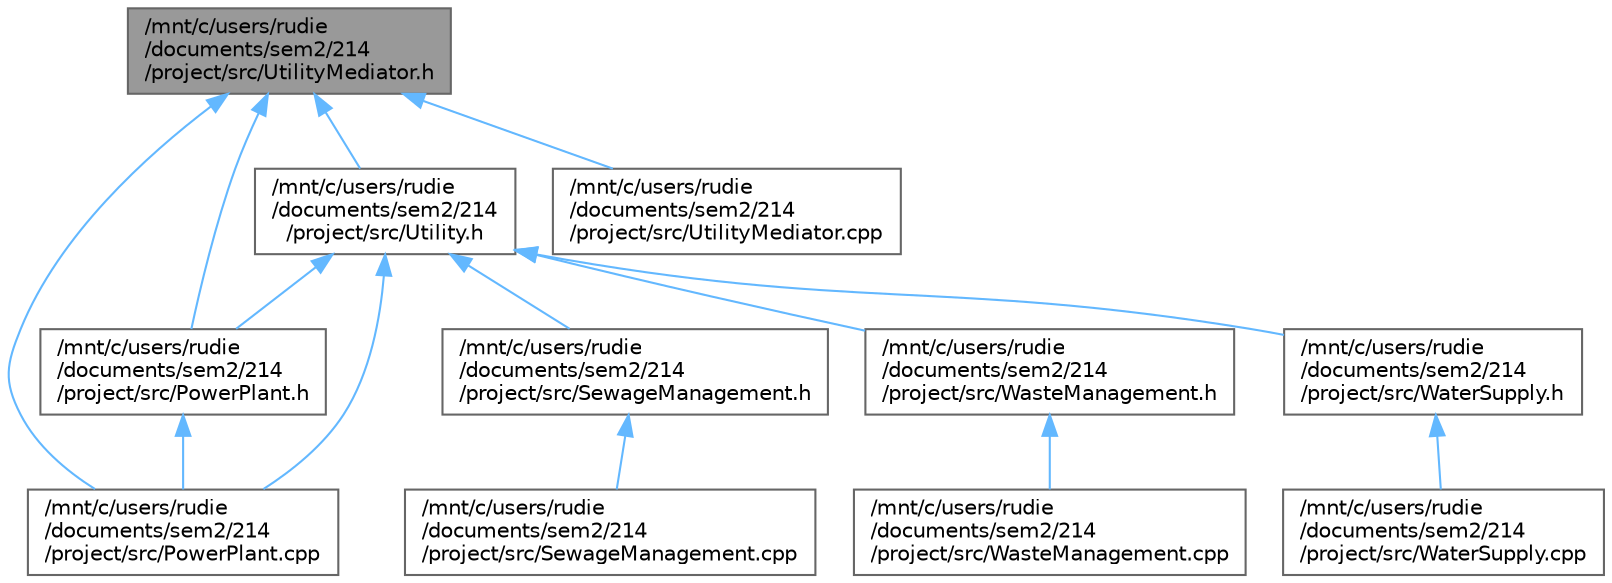 digraph "/mnt/c/users/rudie/documents/sem2/214/project/src/UtilityMediator.h"
{
 // LATEX_PDF_SIZE
  bgcolor="transparent";
  edge [fontname=Helvetica,fontsize=10,labelfontname=Helvetica,labelfontsize=10];
  node [fontname=Helvetica,fontsize=10,shape=box,height=0.2,width=0.4];
  Node1 [id="Node000001",label="/mnt/c/users/rudie\l/documents/sem2/214\l/project/src/UtilityMediator.h",height=0.2,width=0.4,color="gray40", fillcolor="grey60", style="filled", fontcolor="black",tooltip="Declaration of the UtilityMediator class."];
  Node1 -> Node2 [id="edge1_Node000001_Node000002",dir="back",color="steelblue1",style="solid",tooltip=" "];
  Node2 [id="Node000002",label="/mnt/c/users/rudie\l/documents/sem2/214\l/project/src/PowerPlant.cpp",height=0.2,width=0.4,color="grey40", fillcolor="white", style="filled",URL="$PowerPlant_8cpp.html",tooltip="Implementation of the PowerPlant class."];
  Node1 -> Node3 [id="edge2_Node000001_Node000003",dir="back",color="steelblue1",style="solid",tooltip=" "];
  Node3 [id="Node000003",label="/mnt/c/users/rudie\l/documents/sem2/214\l/project/src/PowerPlant.h",height=0.2,width=0.4,color="grey40", fillcolor="white", style="filled",URL="$PowerPlant_8h.html",tooltip="Definition of the PowerPlant class."];
  Node3 -> Node2 [id="edge3_Node000003_Node000002",dir="back",color="steelblue1",style="solid",tooltip=" "];
  Node1 -> Node4 [id="edge4_Node000001_Node000004",dir="back",color="steelblue1",style="solid",tooltip=" "];
  Node4 [id="Node000004",label="/mnt/c/users/rudie\l/documents/sem2/214\l/project/src/Utility.h",height=0.2,width=0.4,color="grey40", fillcolor="white", style="filled",URL="$Utility_8h.html",tooltip="Declaration of the Utility class."];
  Node4 -> Node2 [id="edge5_Node000004_Node000002",dir="back",color="steelblue1",style="solid",tooltip=" "];
  Node4 -> Node3 [id="edge6_Node000004_Node000003",dir="back",color="steelblue1",style="solid",tooltip=" "];
  Node4 -> Node5 [id="edge7_Node000004_Node000005",dir="back",color="steelblue1",style="solid",tooltip=" "];
  Node5 [id="Node000005",label="/mnt/c/users/rudie\l/documents/sem2/214\l/project/src/SewageManagement.h",height=0.2,width=0.4,color="grey40", fillcolor="white", style="filled",URL="$SewageManagement_8h.html",tooltip="Declaration of the SewageManagement class."];
  Node5 -> Node6 [id="edge8_Node000005_Node000006",dir="back",color="steelblue1",style="solid",tooltip=" "];
  Node6 [id="Node000006",label="/mnt/c/users/rudie\l/documents/sem2/214\l/project/src/SewageManagement.cpp",height=0.2,width=0.4,color="grey40", fillcolor="white", style="filled",URL="$SewageManagement_8cpp.html",tooltip="Implementation of the SewageManagement class."];
  Node4 -> Node7 [id="edge9_Node000004_Node000007",dir="back",color="steelblue1",style="solid",tooltip=" "];
  Node7 [id="Node000007",label="/mnt/c/users/rudie\l/documents/sem2/214\l/project/src/WasteManagement.h",height=0.2,width=0.4,color="grey40", fillcolor="white", style="filled",URL="$WasteManagement_8h.html",tooltip="Declaration of the WasteManagement class."];
  Node7 -> Node8 [id="edge10_Node000007_Node000008",dir="back",color="steelblue1",style="solid",tooltip=" "];
  Node8 [id="Node000008",label="/mnt/c/users/rudie\l/documents/sem2/214\l/project/src/WasteManagement.cpp",height=0.2,width=0.4,color="grey40", fillcolor="white", style="filled",URL="$WasteManagement_8cpp.html",tooltip="Implementation of the WasteManagement class."];
  Node4 -> Node9 [id="edge11_Node000004_Node000009",dir="back",color="steelblue1",style="solid",tooltip=" "];
  Node9 [id="Node000009",label="/mnt/c/users/rudie\l/documents/sem2/214\l/project/src/WaterSupply.h",height=0.2,width=0.4,color="grey40", fillcolor="white", style="filled",URL="$WaterSupply_8h.html",tooltip="Declaration of the WaterSupply class."];
  Node9 -> Node10 [id="edge12_Node000009_Node000010",dir="back",color="steelblue1",style="solid",tooltip=" "];
  Node10 [id="Node000010",label="/mnt/c/users/rudie\l/documents/sem2/214\l/project/src/WaterSupply.cpp",height=0.2,width=0.4,color="grey40", fillcolor="white", style="filled",URL="$WaterSupply_8cpp.html",tooltip="Implementation of the WaterSupply class."];
  Node1 -> Node11 [id="edge13_Node000001_Node000011",dir="back",color="steelblue1",style="solid",tooltip=" "];
  Node11 [id="Node000011",label="/mnt/c/users/rudie\l/documents/sem2/214\l/project/src/UtilityMediator.cpp",height=0.2,width=0.4,color="grey40", fillcolor="white", style="filled",URL="$UtilityMediator_8cpp.html",tooltip="Implementation of the UtilityMediator class."];
}
